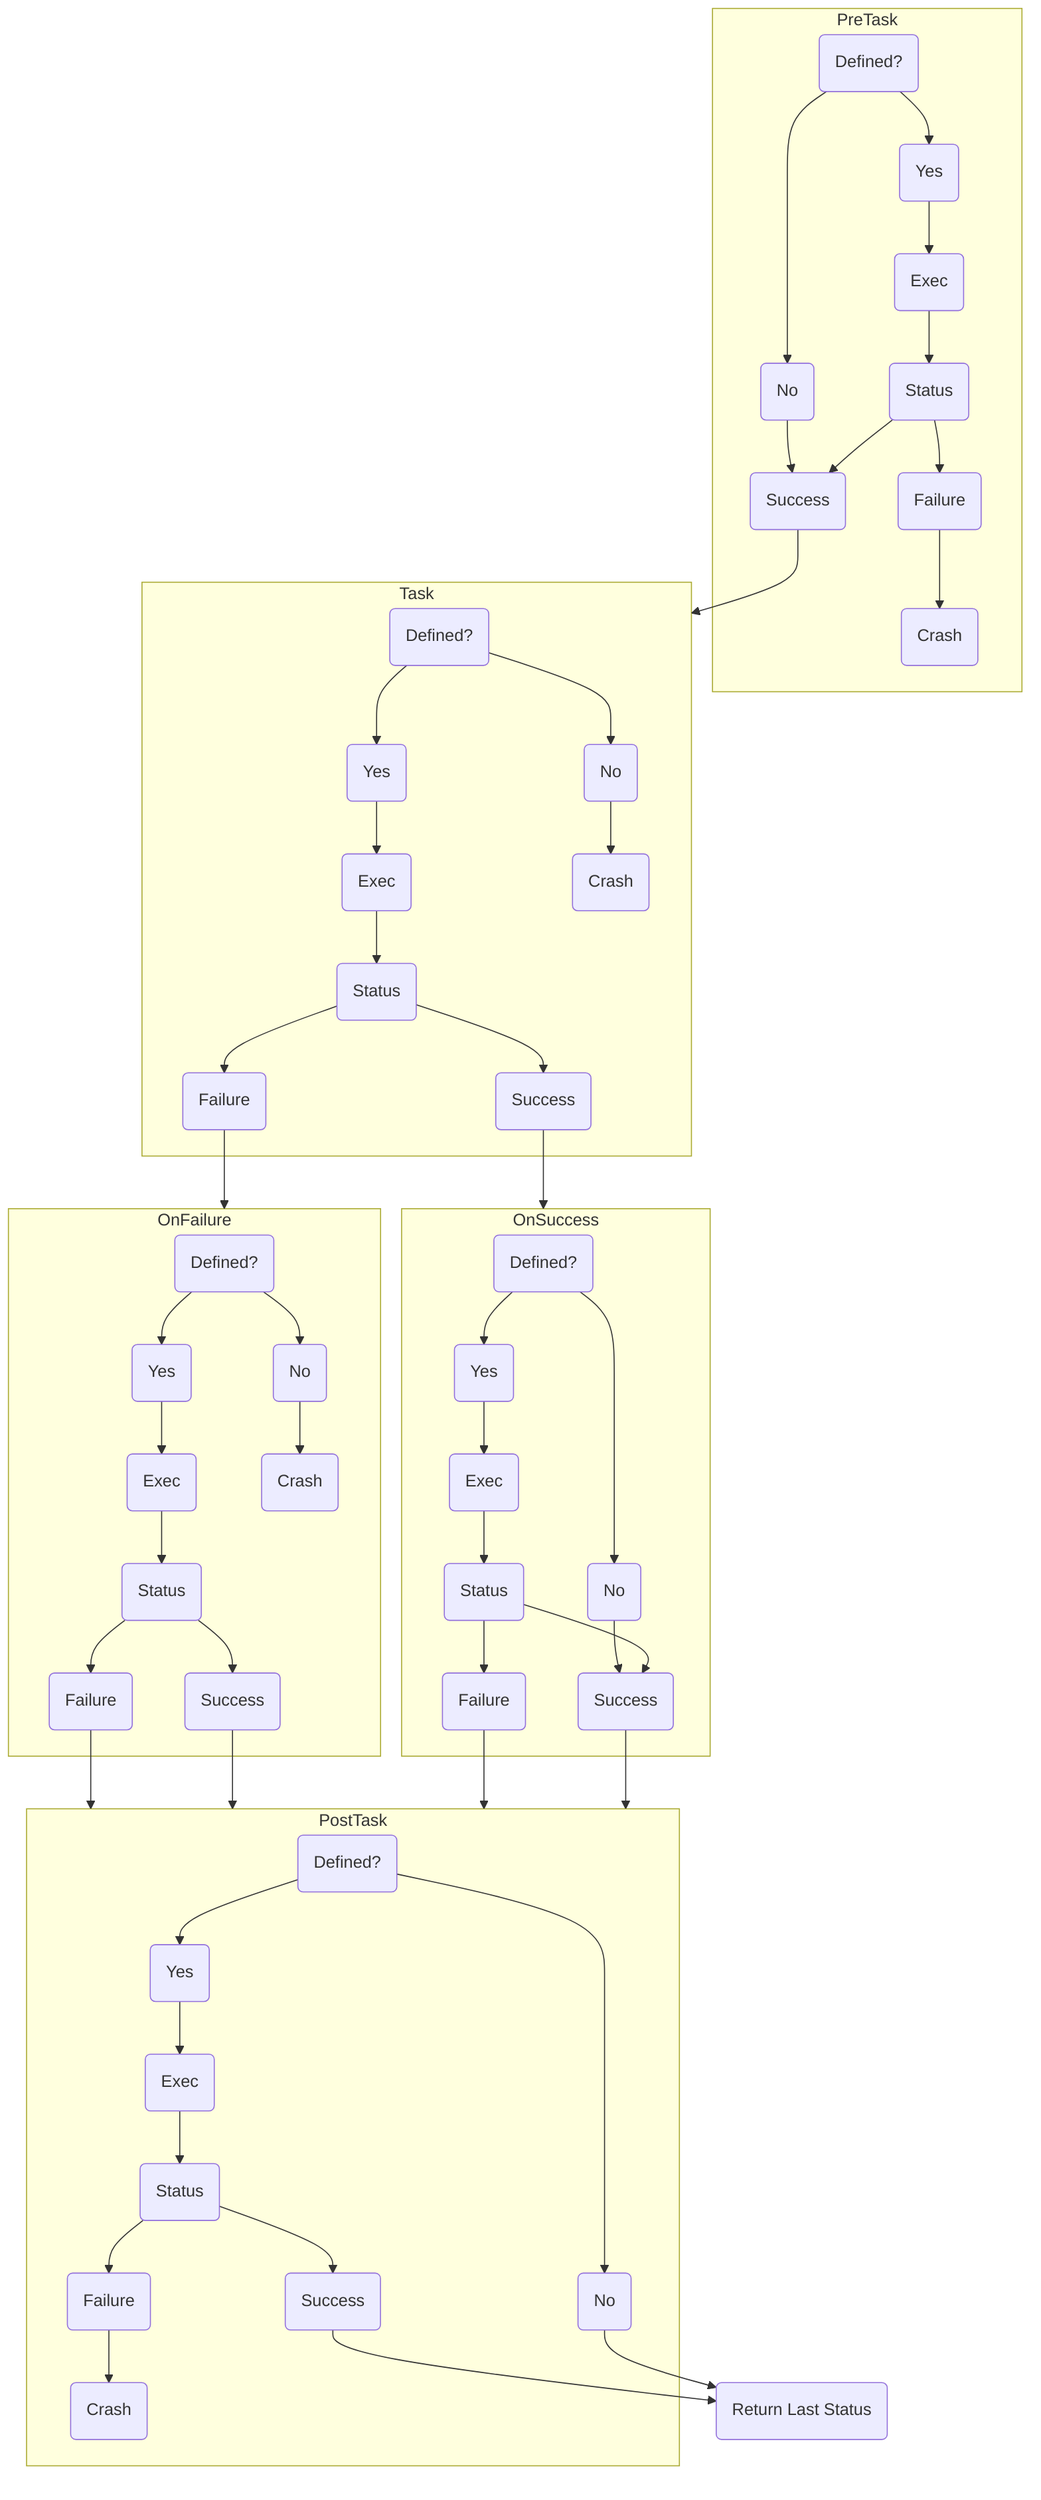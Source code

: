 flowchart TD

	subgraph T1[PreTask]
		D1(Defined?)
		D1 --> Y1(Yes)
		D1 --> N1(No)
		Y1 --> E1(Exec)
		E1 --> S1(Status)
		S1 --> SY1(Success)
		S1 --> SN1(Failure)
		N1 --> SY1
        SN1 --> C1(Crash)
	end

	subgraph T2[Task]
		D2(Defined?)
		D2 --> Y2(Yes)
		D2 --> N2(No)
		Y2 --> E2(Exec)
		E2 --> S2(Status)
		S2 --> SY2(Success)
		S2 --> SN2(Failure)
        N2 --> C2(Crash)
	end
	
	subgraph T3[OnSuccess]
		D3(Defined?)
		D3 --> Y3(Yes)
		D3 --> N3(No)
		Y3 --> E3(Exec)
		E3 --> S3(Status)
		S3 --> SY3(Success)
		S3 --> SN3(Failure)
        N3 --> SY3
	end
	
	subgraph T4[OnFailure]
		D4(Defined?)
		D4 --> Y4(Yes)
		D4 --> N4(No)
		Y4 --> E4(Exec)
		E4 --> S4(Status)
		S4 --> SY4(Success)
		S4 --> SN4(Failure)
        N4 --> C4(Crash)
	end
	
	subgraph T5[PostTask]
    	D5(Defined?)
		D5 --> Y5(Yes)
		D5 --> N5(No)
		Y5 --> E5(Exec)
		E5 --> S5(Status)
		S5 --> SY5(Success)
		S5 --> SN5(Failure)
        SN5 --> C5(Crash)
    end

    SY1 --> T2

	SY2 --> T3
    SN2 --> T4
	
    SY3 --> T5
	SN3 --> T5

    SY4 --> T5
	SN4 --> T5

	N5 --> R1(Return Last Status)
    SY5 --> R1